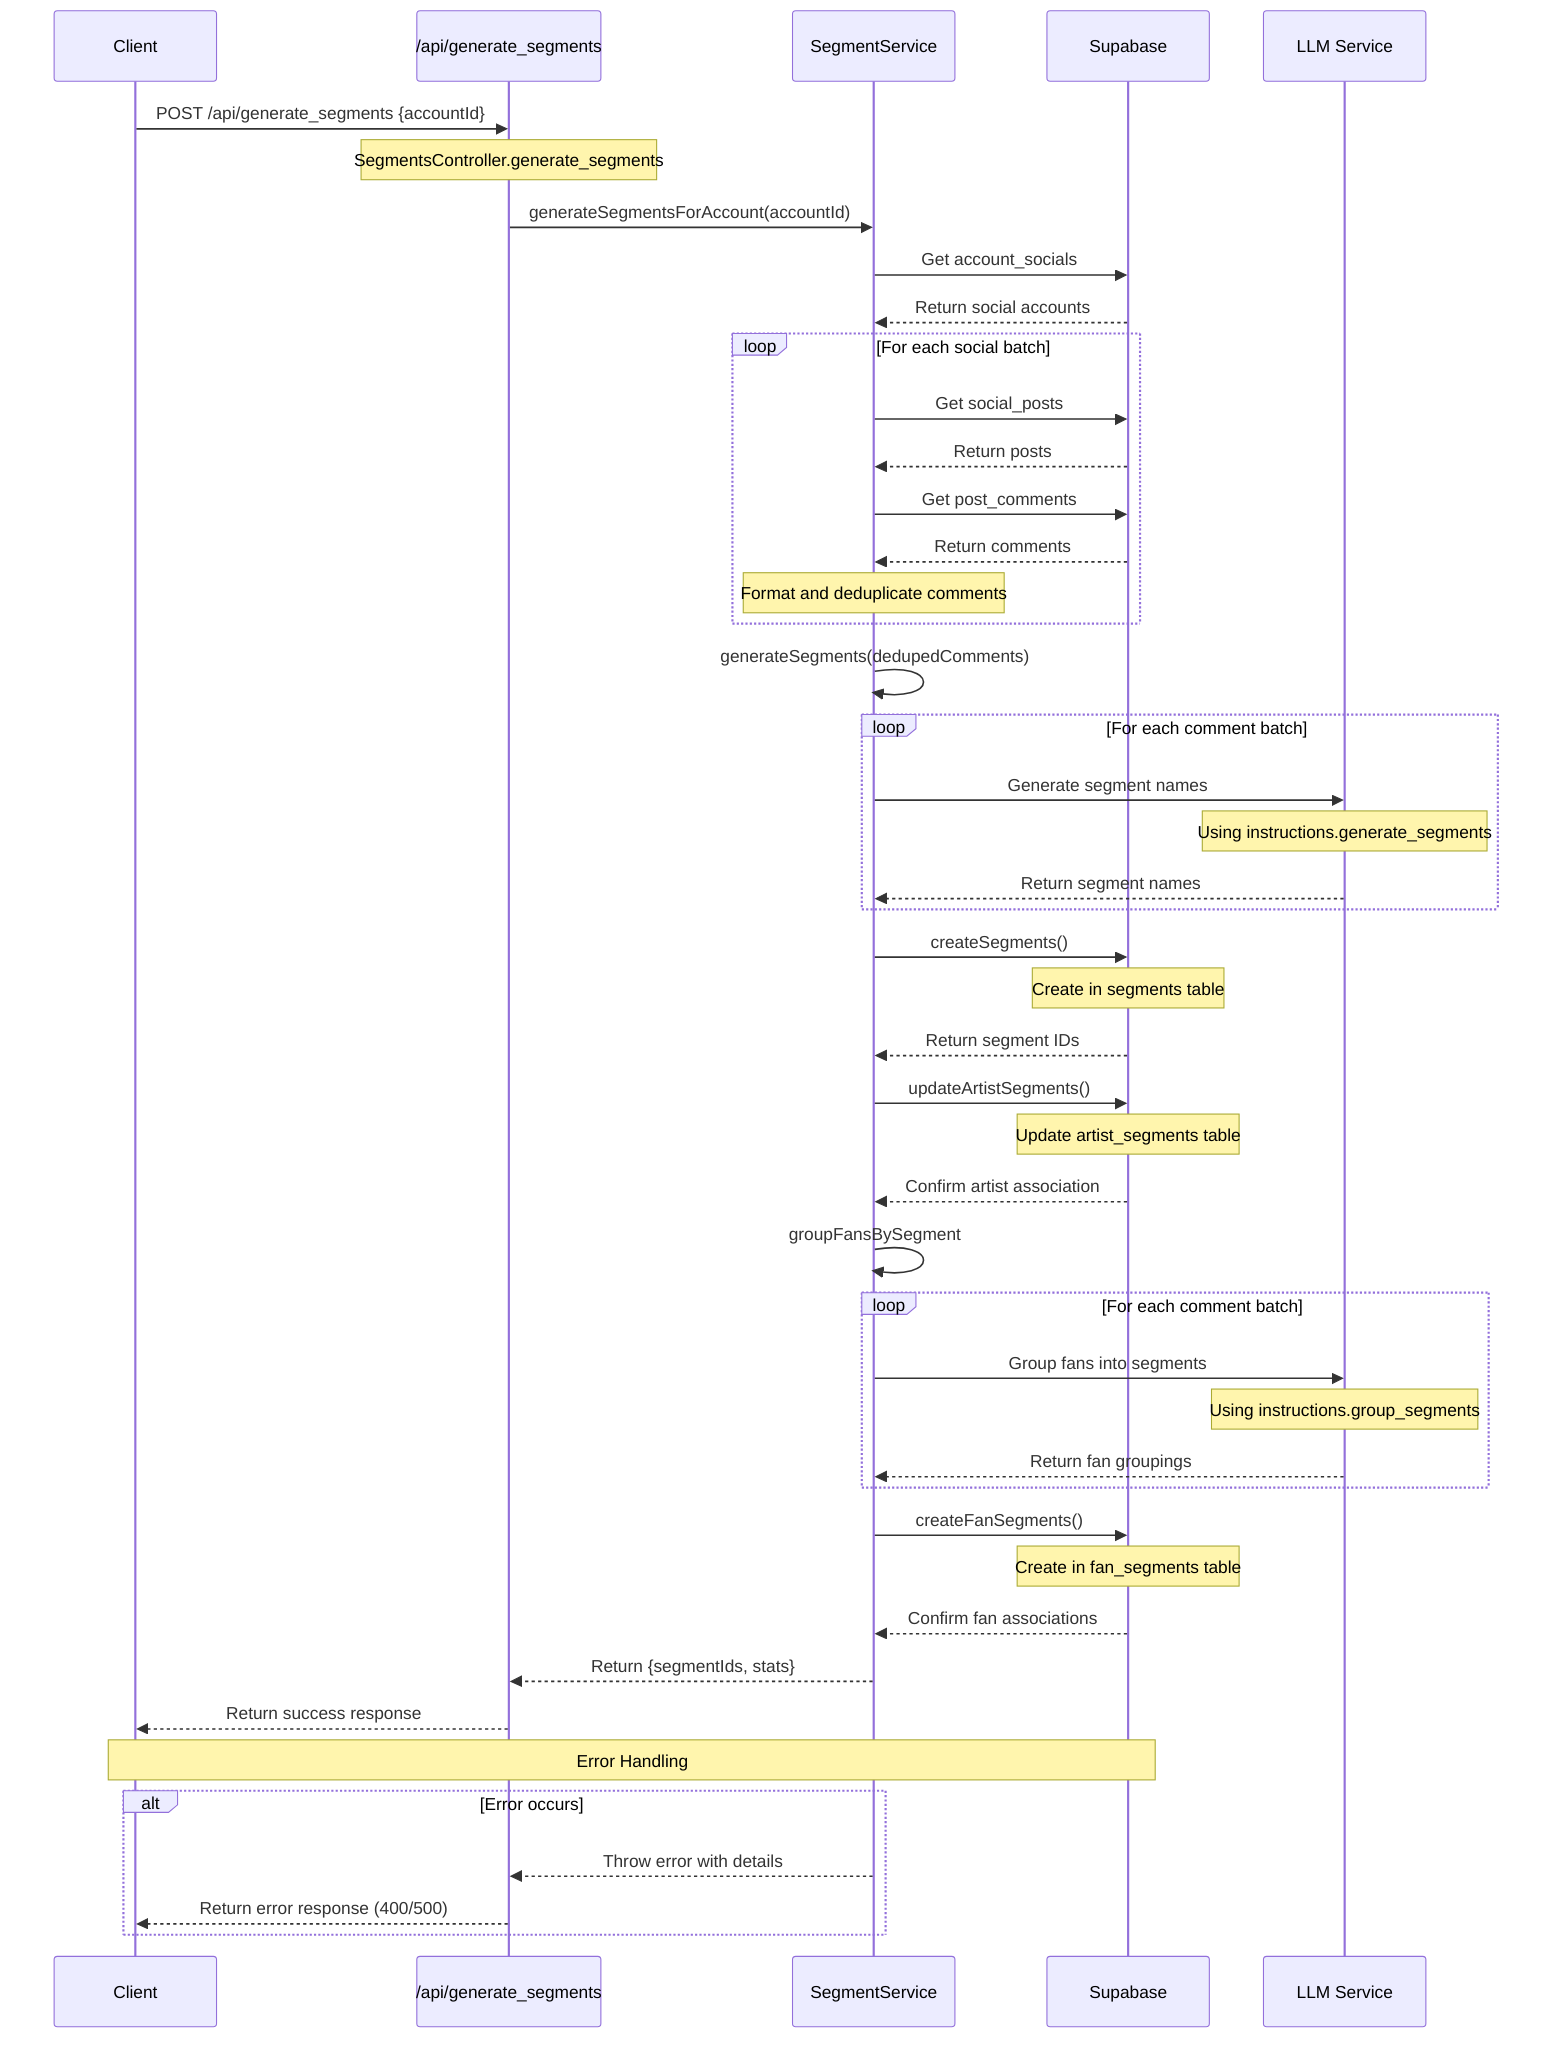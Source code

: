 sequenceDiagram
    participant Client
    participant API as /api/generate_segments
    participant Service as SegmentService
    participant DB as Supabase
    participant LLM as LLM Service

    Client->>API: POST /api/generate_segments {accountId}
    Note over API: SegmentsController.generate_segments

    API->>Service: generateSegmentsForAccount(accountId)
    
    Service->>DB: Get account_socials
    DB-->>Service: Return social accounts

    loop For each social batch
        Service->>DB: Get social_posts
        DB-->>Service: Return posts
        
        Service->>DB: Get post_comments
        DB-->>Service: Return comments
        
        Note over Service: Format and deduplicate comments
    end

    Service->>Service: generateSegments(dedupedComments)
    
    loop For each comment batch
        Service->>LLM: Generate segment names
        Note over LLM: Using instructions.generate_segments
        LLM-->>Service: Return segment names
    end

    Service->>DB: createSegments()
    Note over DB: Create in segments table
    DB-->>Service: Return segment IDs

    Service->>DB: updateArtistSegments()
    Note over DB: Update artist_segments table
    DB-->>Service: Confirm artist association

    Service->>Service: groupFansBySegment
    
    loop For each comment batch
        Service->>LLM: Group fans into segments
        Note over LLM: Using instructions.group_segments
        LLM-->>Service: Return fan groupings
    end

    Service->>DB: createFanSegments()
    Note over DB: Create in fan_segments table
    DB-->>Service: Confirm fan associations

    Service-->>API: Return {segmentIds, stats}
    API-->>Client: Return success response

    Note over Client,DB: Error Handling
    alt Error occurs
        Service-->>API: Throw error with details
        API-->>Client: Return error response (400/500)
    end